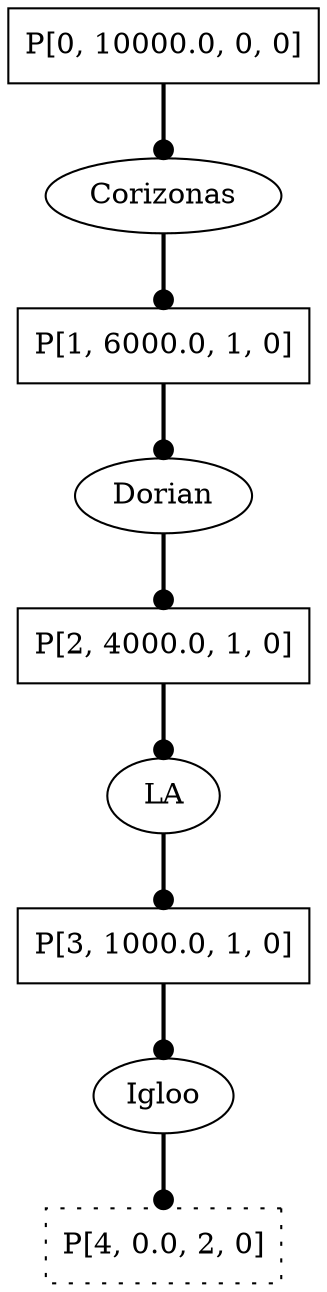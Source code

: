 digraph SolucionFestival {  
 size="100,100"; 
    "13" [shape=box, label="P[0, 10000.0, 0, 0]"];
    "13,Corizonas" [label=Corizonas];
    "13" -> "13,Corizonas"[style=bold,arrowhead=dot];
    "13,Corizonas" -> "7"[style=bold,arrowhead=dot];
    "7" [shape=box, label="P[1, 6000.0, 1, 0]"];
    "7,Dorian" [label=Dorian];
    "7" -> "7,Dorian"[style=bold,arrowhead=dot];
    "7,Dorian" -> "5"[style=bold,arrowhead=dot];
    "5" [shape=box, label="P[2, 4000.0, 1, 0]"];
    "5,LA" [label=LA];
    "5" -> "5,LA"[style=bold,arrowhead=dot];
    "5,LA" -> "3"[style=bold,arrowhead=dot];
    "3" [shape=box, label="P[3, 1000.0, 1, 0]"];
    "3,Igloo" [label=Igloo];
    "3" -> "3,Igloo"[style=bold,arrowhead=dot];
    "3,Igloo" -> "2"[style=bold,arrowhead=dot];
    "2" [shape=box, style=dotted, label="P[4, 0.0, 2, 0]"];
}
